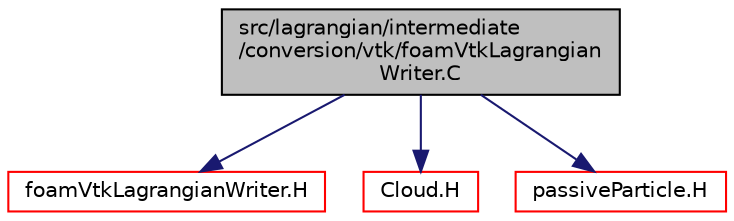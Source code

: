 digraph "src/lagrangian/intermediate/conversion/vtk/foamVtkLagrangianWriter.C"
{
  bgcolor="transparent";
  edge [fontname="Helvetica",fontsize="10",labelfontname="Helvetica",labelfontsize="10"];
  node [fontname="Helvetica",fontsize="10",shape=record];
  Node1 [label="src/lagrangian/intermediate\l/conversion/vtk/foamVtkLagrangian\lWriter.C",height=0.2,width=0.4,color="black", fillcolor="grey75", style="filled" fontcolor="black"];
  Node1 -> Node2 [color="midnightblue",fontsize="10",style="solid",fontname="Helvetica"];
  Node2 [label="foamVtkLagrangianWriter.H",height=0.2,width=0.4,color="red",URL="$foamVtkLagrangianWriter_8H.html"];
  Node1 -> Node3 [color="midnightblue",fontsize="10",style="solid",fontname="Helvetica"];
  Node3 [label="Cloud.H",height=0.2,width=0.4,color="red",URL="$Cloud_8H.html"];
  Node1 -> Node4 [color="midnightblue",fontsize="10",style="solid",fontname="Helvetica"];
  Node4 [label="passiveParticle.H",height=0.2,width=0.4,color="red",URL="$passiveParticle_8H.html"];
}
